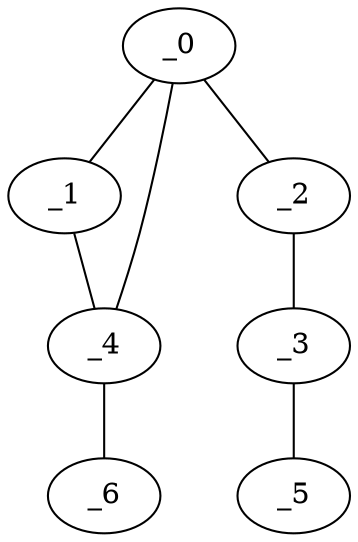 graph FP1_0052 {
	_0	 [x="0.560021",
		y="2.38471"];
	_1	 [x="0.543814",
		y="0.588965"];
	_0 -- _1;
	_2	 [x="0.387374",
		y="2.51607"];
	_0 -- _2;
	_4	 [x="2.1",
		y="2.78"];
	_0 -- _4;
	_1 -- _4;
	_3	 [x="1.6",
		y="1.77"];
	_2 -- _3;
	_5	 [x="0.61376",
		y="2.47671"];
	_3 -- _5;
	_6	 [x="0.826046",
		y="1.5107"];
	_4 -- _6;
}
